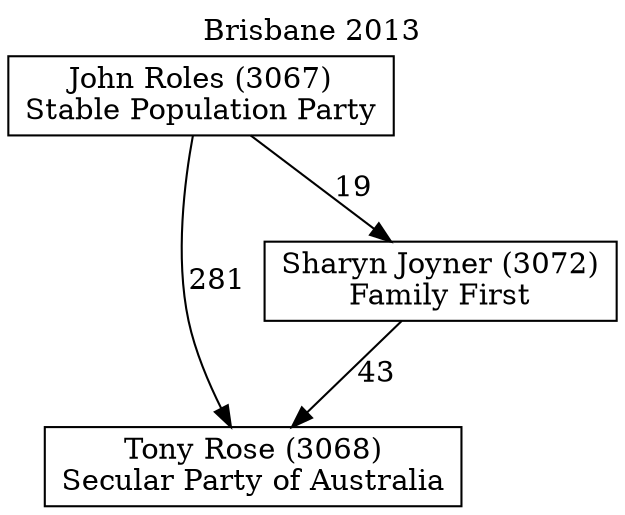 // House preference flow
digraph "Tony Rose (3068)_Brisbane_2013" {
	graph [label="Brisbane 2013" labelloc=t mclimit=10]
	node [shape=box]
	"Tony Rose (3068)" [label="Tony Rose (3068)
Secular Party of Australia"]
	"Sharyn Joyner (3072)" [label="Sharyn Joyner (3072)
Family First"]
	"John Roles (3067)" [label="John Roles (3067)
Stable Population Party"]
	"Sharyn Joyner (3072)" -> "Tony Rose (3068)" [label=43]
	"John Roles (3067)" -> "Sharyn Joyner (3072)" [label=19]
	"John Roles (3067)" -> "Tony Rose (3068)" [label=281]
}
